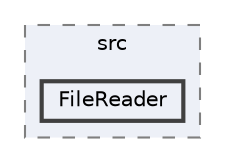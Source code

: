 digraph "C:/xampp/htdocs/async/phzasync/src/FileReader"
{
 // LATEX_PDF_SIZE
  bgcolor="transparent";
  edge [fontname=Helvetica,fontsize=10,labelfontname=Helvetica,labelfontsize=10];
  node [fontname=Helvetica,fontsize=10,shape=box,height=0.2,width=0.4];
  compound=true
  subgraph clusterdir_564fbbf101b31d2859d78b55858767c6 {
    graph [ bgcolor="#edf0f7", pencolor="grey50", label="src", fontname=Helvetica,fontsize=10 style="filled,dashed", URL="dir_564fbbf101b31d2859d78b55858767c6.html",tooltip=""]
  dir_683c9ec95f4a4768811c8f74b97359af [label="FileReader", fillcolor="#edf0f7", color="grey25", style="filled,bold", URL="dir_683c9ec95f4a4768811c8f74b97359af.html",tooltip=""];
  }
}
